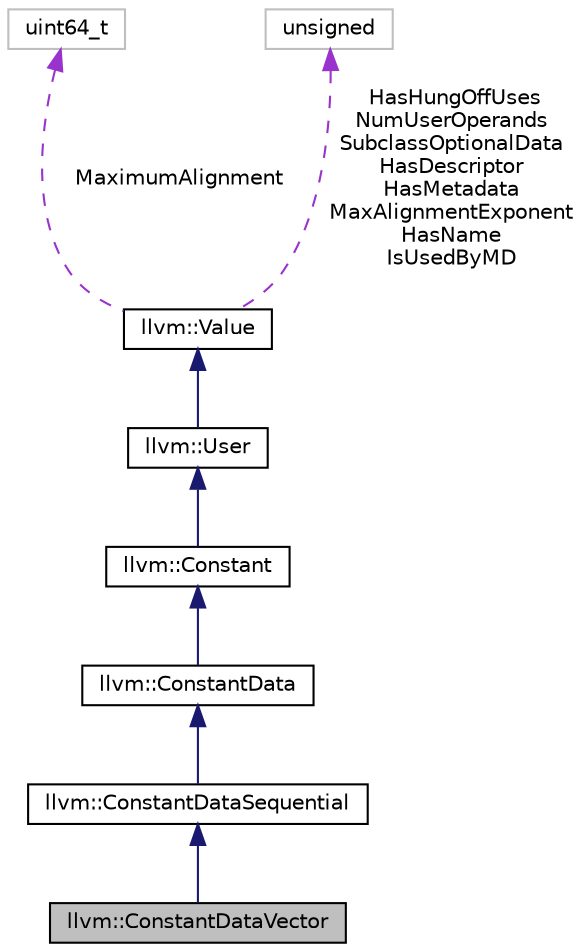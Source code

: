 digraph "llvm::ConstantDataVector"
{
 // LATEX_PDF_SIZE
  bgcolor="transparent";
  edge [fontname="Helvetica",fontsize="10",labelfontname="Helvetica",labelfontsize="10"];
  node [fontname="Helvetica",fontsize="10",shape=record];
  Node1 [label="llvm::ConstantDataVector",height=0.2,width=0.4,color="black", fillcolor="grey75", style="filled", fontcolor="black",tooltip="A vector constant whose element type is a simple 1/2/4/8-byte integer or float/double,..."];
  Node2 -> Node1 [dir="back",color="midnightblue",fontsize="10",style="solid",fontname="Helvetica"];
  Node2 [label="llvm::ConstantDataSequential",height=0.2,width=0.4,color="black",URL="$classllvm_1_1ConstantDataSequential.html",tooltip="ConstantDataSequential - A vector or array constant whose element type is a simple 1/2/4/8-byte integ..."];
  Node3 -> Node2 [dir="back",color="midnightblue",fontsize="10",style="solid",fontname="Helvetica"];
  Node3 [label="llvm::ConstantData",height=0.2,width=0.4,color="black",URL="$classllvm_1_1ConstantData.html",tooltip="Base class for constants with no operands."];
  Node4 -> Node3 [dir="back",color="midnightblue",fontsize="10",style="solid",fontname="Helvetica"];
  Node4 [label="llvm::Constant",height=0.2,width=0.4,color="black",URL="$classllvm_1_1Constant.html",tooltip="This is an important base class in LLVM."];
  Node5 -> Node4 [dir="back",color="midnightblue",fontsize="10",style="solid",fontname="Helvetica"];
  Node5 [label="llvm::User",height=0.2,width=0.4,color="black",URL="$classllvm_1_1User.html",tooltip=" "];
  Node6 -> Node5 [dir="back",color="midnightblue",fontsize="10",style="solid",fontname="Helvetica"];
  Node6 [label="llvm::Value",height=0.2,width=0.4,color="black",URL="$classllvm_1_1Value.html",tooltip="LLVM Value Representation."];
  Node7 -> Node6 [dir="back",color="darkorchid3",fontsize="10",style="dashed",label=" MaximumAlignment" ,fontname="Helvetica"];
  Node7 [label="uint64_t",height=0.2,width=0.4,color="grey75",tooltip=" "];
  Node8 -> Node6 [dir="back",color="darkorchid3",fontsize="10",style="dashed",label=" HasHungOffUses\nNumUserOperands\nSubclassOptionalData\nHasDescriptor\nHasMetadata\nMaxAlignmentExponent\nHasName\nIsUsedByMD" ,fontname="Helvetica"];
  Node8 [label="unsigned",height=0.2,width=0.4,color="grey75",tooltip=" "];
}
